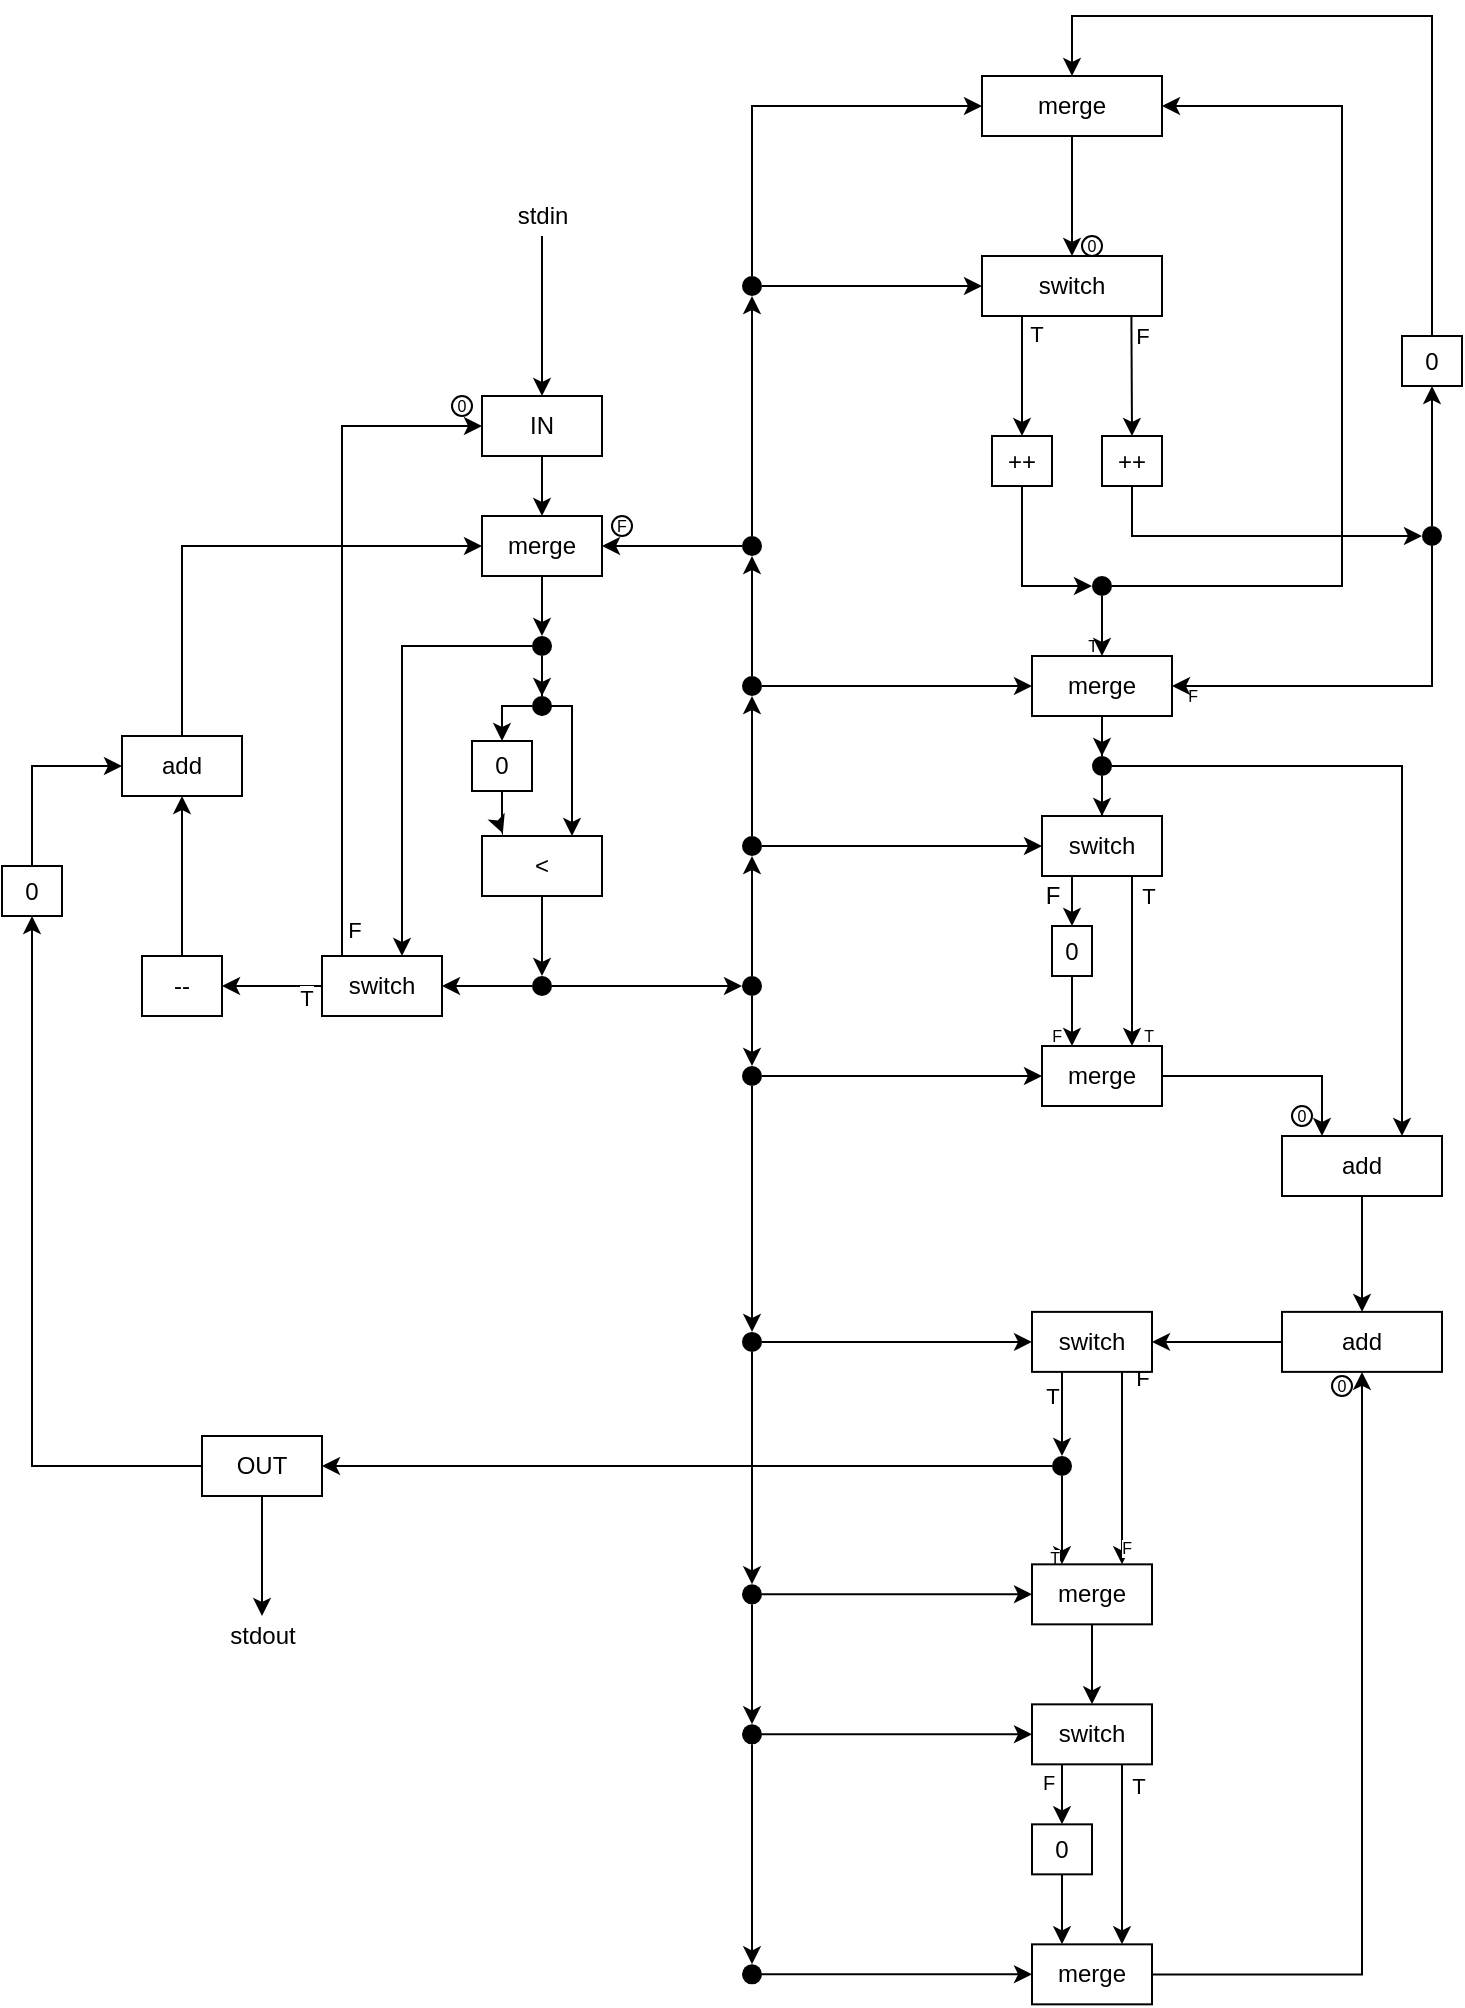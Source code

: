 <mxfile version="13.9.9" type="device"><diagram id="9hcX7gRy41QNMdw40L_Q" name="Page-1"><mxGraphModel dx="1870" dy="1232" grid="1" gridSize="10" guides="1" tooltips="1" connect="1" arrows="1" fold="1" page="1" pageScale="1" pageWidth="850" pageHeight="1100" math="0" shadow="0"><root><mxCell id="0"/><mxCell id="1" parent="0"/><mxCell id="DxtOU52zL8qJ7btV2pL_-85" style="edgeStyle=orthogonalEdgeStyle;rounded=0;orthogonalLoop=1;jettySize=auto;html=1;" parent="1" source="DxtOU52zL8qJ7btV2pL_-2" target="DxtOU52zL8qJ7btV2pL_-10" edge="1"><mxGeometry relative="1" as="geometry"><Array as="points"><mxPoint x="-30" y="595"/></Array></mxGeometry></mxCell><mxCell id="t02YPKhkyStqMqyOR6td-11" style="edgeStyle=orthogonalEdgeStyle;rounded=0;orthogonalLoop=1;jettySize=auto;html=1;entryX=0.5;entryY=0;entryDx=0;entryDy=0;" parent="1" source="DxtOU52zL8qJ7btV2pL_-2" target="t02YPKhkyStqMqyOR6td-8" edge="1"><mxGeometry relative="1" as="geometry"/></mxCell><mxCell id="DxtOU52zL8qJ7btV2pL_-2" value="" style="ellipse;fillColor=#000000;strokeColor=none;" parent="1" vertex="1"><mxGeometry x="35" y="590" width="10" height="10" as="geometry"/></mxCell><mxCell id="DxtOU52zL8qJ7btV2pL_-5" style="edgeStyle=orthogonalEdgeStyle;rounded=0;orthogonalLoop=1;jettySize=auto;html=1;entryX=0.5;entryY=0;entryDx=0;entryDy=0;" parent="1" source="DxtOU52zL8qJ7btV2pL_-3" target="7J8jPRu6m2kNwn4zqXVD-1" edge="1"><mxGeometry relative="1" as="geometry"><mxPoint x="160" y="500" as="targetPoint"/><Array as="points"><mxPoint x="40" y="510"/><mxPoint x="40" y="510"/></Array></mxGeometry></mxCell><mxCell id="DxtOU52zL8qJ7btV2pL_-3" value="IN" style="rounded=0;whiteSpace=wrap;html=1;" parent="1" vertex="1"><mxGeometry x="10" y="470" width="60" height="30" as="geometry"/></mxCell><mxCell id="DxtOU52zL8qJ7btV2pL_-9" style="edgeStyle=orthogonalEdgeStyle;rounded=0;orthogonalLoop=1;jettySize=auto;html=1;entryX=0.5;entryY=0;entryDx=0;entryDy=0;" parent="1" source="DxtOU52zL8qJ7btV2pL_-6" target="DxtOU52zL8qJ7btV2pL_-8" edge="1"><mxGeometry relative="1" as="geometry"/></mxCell><mxCell id="DxtOU52zL8qJ7btV2pL_-6" value="&amp;lt;" style="rounded=0;whiteSpace=wrap;html=1;" parent="1" vertex="1"><mxGeometry x="10" y="690" width="60" height="30" as="geometry"/></mxCell><mxCell id="DxtOU52zL8qJ7btV2pL_-11" style="edgeStyle=orthogonalEdgeStyle;rounded=0;orthogonalLoop=1;jettySize=auto;html=1;" parent="1" source="DxtOU52zL8qJ7btV2pL_-8" target="DxtOU52zL8qJ7btV2pL_-10" edge="1"><mxGeometry relative="1" as="geometry"/></mxCell><mxCell id="DxtOU52zL8qJ7btV2pL_-8" value="" style="ellipse;fillColor=#000000;strokeColor=none;" parent="1" vertex="1"><mxGeometry x="35" y="760" width="10" height="10" as="geometry"/></mxCell><mxCell id="DxtOU52zL8qJ7btV2pL_-14" style="edgeStyle=orthogonalEdgeStyle;rounded=0;orthogonalLoop=1;jettySize=auto;html=1;entryX=0;entryY=0.5;entryDx=0;entryDy=0;" parent="1" source="DxtOU52zL8qJ7btV2pL_-10" target="DxtOU52zL8qJ7btV2pL_-3" edge="1"><mxGeometry relative="1" as="geometry"><mxPoint x="-90.0" y="530" as="targetPoint"/><Array as="points"><mxPoint x="-60" y="485"/></Array></mxGeometry></mxCell><mxCell id="DxtOU52zL8qJ7btV2pL_-15" value="F" style="edgeLabel;html=1;align=center;verticalAlign=middle;resizable=0;points=[];" parent="DxtOU52zL8qJ7btV2pL_-14" vertex="1" connectable="0"><mxGeometry x="-0.842" y="3" relative="1" as="geometry"><mxPoint x="9" y="13.45" as="offset"/></mxGeometry></mxCell><mxCell id="DxtOU52zL8qJ7btV2pL_-17" style="edgeStyle=orthogonalEdgeStyle;rounded=0;orthogonalLoop=1;jettySize=auto;html=1;" parent="1" source="DxtOU52zL8qJ7btV2pL_-10" target="DxtOU52zL8qJ7btV2pL_-16" edge="1"><mxGeometry relative="1" as="geometry"/></mxCell><mxCell id="DxtOU52zL8qJ7btV2pL_-75" value="T" style="edgeLabel;html=1;align=center;verticalAlign=middle;resizable=0;points=[];" parent="DxtOU52zL8qJ7btV2pL_-17" vertex="1" connectable="0"><mxGeometry x="-0.71" y="-3" relative="1" as="geometry"><mxPoint x="-1" y="9" as="offset"/></mxGeometry></mxCell><mxCell id="DxtOU52zL8qJ7btV2pL_-10" value="switch" style="rounded=0;whiteSpace=wrap;html=1;" parent="1" vertex="1"><mxGeometry x="-70" y="750" width="60" height="30" as="geometry"/></mxCell><mxCell id="DxtOU52zL8qJ7btV2pL_-19" style="edgeStyle=orthogonalEdgeStyle;rounded=0;orthogonalLoop=1;jettySize=auto;html=1;" parent="1" source="DxtOU52zL8qJ7btV2pL_-16" target="DxtOU52zL8qJ7btV2pL_-18" edge="1"><mxGeometry relative="1" as="geometry"/></mxCell><mxCell id="DxtOU52zL8qJ7btV2pL_-16" value="--" style="rounded=0;whiteSpace=wrap;html=1;" parent="1" vertex="1"><mxGeometry x="-160" y="750" width="40" height="30" as="geometry"/></mxCell><mxCell id="DxtOU52zL8qJ7btV2pL_-20" style="edgeStyle=orthogonalEdgeStyle;rounded=0;orthogonalLoop=1;jettySize=auto;html=1;entryX=0;entryY=0.5;entryDx=0;entryDy=0;" parent="1" source="DxtOU52zL8qJ7btV2pL_-18" target="7J8jPRu6m2kNwn4zqXVD-1" edge="1"><mxGeometry relative="1" as="geometry"><mxPoint x="-10" y="600" as="targetPoint"/><Array as="points"><mxPoint x="-140" y="545"/></Array></mxGeometry></mxCell><mxCell id="DxtOU52zL8qJ7btV2pL_-18" value="add" style="rounded=0;whiteSpace=wrap;html=1;" parent="1" vertex="1"><mxGeometry x="-170" y="640" width="60" height="30" as="geometry"/></mxCell><mxCell id="DxtOU52zL8qJ7btV2pL_-30" style="edgeStyle=orthogonalEdgeStyle;rounded=0;orthogonalLoop=1;jettySize=auto;html=1;exitX=0.83;exitY=1.005;exitDx=0;exitDy=0;entryX=0.5;entryY=0;entryDx=0;entryDy=0;exitPerimeter=0;" parent="1" source="DxtOU52zL8qJ7btV2pL_-23" target="DxtOU52zL8qJ7btV2pL_-31" edge="1"><mxGeometry relative="1" as="geometry"><mxPoint x="319.69" y="490" as="targetPoint"/><Array as="points"><mxPoint x="335" y="430"/></Array></mxGeometry></mxCell><mxCell id="DxtOU52zL8qJ7btV2pL_-93" value="F" style="edgeLabel;html=1;align=center;verticalAlign=middle;resizable=0;points=[];" parent="DxtOU52zL8qJ7btV2pL_-30" vertex="1" connectable="0"><mxGeometry x="-0.434" y="4" relative="1" as="geometry"><mxPoint x="1.29" y="-7.29" as="offset"/></mxGeometry></mxCell><mxCell id="DxtOU52zL8qJ7btV2pL_-35" style="edgeStyle=orthogonalEdgeStyle;rounded=0;orthogonalLoop=1;jettySize=auto;html=1;exitX=0.25;exitY=1;exitDx=0;exitDy=0;entryX=0.5;entryY=0;entryDx=0;entryDy=0;" parent="1" source="DxtOU52zL8qJ7btV2pL_-23" target="DxtOU52zL8qJ7btV2pL_-27" edge="1"><mxGeometry relative="1" as="geometry"><Array as="points"><mxPoint x="280" y="430"/></Array></mxGeometry></mxCell><mxCell id="DxtOU52zL8qJ7btV2pL_-92" value="T" style="edgeLabel;html=1;align=center;verticalAlign=middle;resizable=0;points=[];" parent="DxtOU52zL8qJ7btV2pL_-35" vertex="1" connectable="0"><mxGeometry x="-0.654" y="7" relative="1" as="geometry"><mxPoint as="offset"/></mxGeometry></mxCell><mxCell id="DxtOU52zL8qJ7btV2pL_-23" value="switch" style="rounded=0;whiteSpace=wrap;html=1;" parent="1" vertex="1"><mxGeometry x="260" y="400" width="90" height="30" as="geometry"/></mxCell><mxCell id="DxtOU52zL8qJ7btV2pL_-37" style="edgeStyle=orthogonalEdgeStyle;rounded=0;orthogonalLoop=1;jettySize=auto;html=1;entryX=0;entryY=0.5;entryDx=0;entryDy=0;" parent="1" source="DxtOU52zL8qJ7btV2pL_-27" target="DxtOU52zL8qJ7btV2pL_-36" edge="1"><mxGeometry relative="1" as="geometry"><Array as="points"><mxPoint x="280" y="565"/></Array></mxGeometry></mxCell><mxCell id="DxtOU52zL8qJ7btV2pL_-27" value="++" style="rounded=0;whiteSpace=wrap;html=1;" parent="1" vertex="1"><mxGeometry x="265" y="490" width="30" height="25" as="geometry"/></mxCell><mxCell id="DxtOU52zL8qJ7btV2pL_-99" style="edgeStyle=orthogonalEdgeStyle;rounded=0;orthogonalLoop=1;jettySize=auto;html=1;" parent="1" source="DxtOU52zL8qJ7btV2pL_-31" target="DxtOU52zL8qJ7btV2pL_-98" edge="1"><mxGeometry relative="1" as="geometry"><Array as="points"><mxPoint x="335" y="540"/></Array></mxGeometry></mxCell><mxCell id="DxtOU52zL8qJ7btV2pL_-31" value="++" style="rounded=0;whiteSpace=wrap;html=1;" parent="1" vertex="1"><mxGeometry x="320" y="490" width="30" height="25" as="geometry"/></mxCell><mxCell id="DxtOU52zL8qJ7btV2pL_-38" style="edgeStyle=orthogonalEdgeStyle;rounded=0;orthogonalLoop=1;jettySize=auto;html=1;entryX=1;entryY=0.5;entryDx=0;entryDy=0;" parent="1" source="DxtOU52zL8qJ7btV2pL_-36" target="7J8jPRu6m2kNwn4zqXVD-28" edge="1"><mxGeometry relative="1" as="geometry"><Array as="points"><mxPoint x="440" y="565"/><mxPoint x="440" y="325"/></Array></mxGeometry></mxCell><mxCell id="7J8jPRu6m2kNwn4zqXVD-44" style="edgeStyle=orthogonalEdgeStyle;rounded=0;orthogonalLoop=1;jettySize=auto;html=1;fontSize=8;" edge="1" parent="1" source="DxtOU52zL8qJ7btV2pL_-36" target="7J8jPRu6m2kNwn4zqXVD-33"><mxGeometry relative="1" as="geometry"><mxPoint x="375" y="590" as="targetPoint"/></mxGeometry></mxCell><mxCell id="DxtOU52zL8qJ7btV2pL_-36" value="" style="ellipse;fillColor=#000000;strokeColor=none;" parent="1" vertex="1"><mxGeometry x="315" y="560" width="10" height="10" as="geometry"/></mxCell><mxCell id="DxtOU52zL8qJ7btV2pL_-42" style="edgeStyle=orthogonalEdgeStyle;rounded=0;orthogonalLoop=1;jettySize=auto;html=1;exitX=0.5;exitY=1;exitDx=0;exitDy=0;" parent="1" source="DxtOU52zL8qJ7btV2pL_-39" target="DxtOU52zL8qJ7btV2pL_-41" edge="1"><mxGeometry relative="1" as="geometry"><mxPoint x="360" y="680" as="targetPoint"/><Array as="points"/><mxPoint x="360" y="655.0" as="sourcePoint"/></mxGeometry></mxCell><mxCell id="DxtOU52zL8qJ7btV2pL_-44" style="edgeStyle=orthogonalEdgeStyle;rounded=0;orthogonalLoop=1;jettySize=auto;html=1;exitX=1;exitY=0.5;exitDx=0;exitDy=0;" parent="1" source="DxtOU52zL8qJ7btV2pL_-39" target="DxtOU52zL8qJ7btV2pL_-43" edge="1"><mxGeometry relative="1" as="geometry"><Array as="points"><mxPoint x="470" y="655"/></Array><mxPoint x="370" y="655.0" as="sourcePoint"/></mxGeometry></mxCell><mxCell id="DxtOU52zL8qJ7btV2pL_-39" value="" style="ellipse;fillColor=#000000;strokeColor=none;" parent="1" vertex="1"><mxGeometry x="315" y="650" width="10" height="10" as="geometry"/></mxCell><mxCell id="DxtOU52zL8qJ7btV2pL_-51" style="edgeStyle=orthogonalEdgeStyle;rounded=0;orthogonalLoop=1;jettySize=auto;html=1;exitX=0.75;exitY=1;exitDx=0;exitDy=0;entryX=0.75;entryY=0;entryDx=0;entryDy=0;" parent="1" source="DxtOU52zL8qJ7btV2pL_-41" target="7J8jPRu6m2kNwn4zqXVD-49" edge="1"><mxGeometry relative="1" as="geometry"><mxPoint x="390" y="710" as="sourcePoint"/><Array as="points"><mxPoint x="335" y="720"/><mxPoint x="335" y="720"/></Array></mxGeometry></mxCell><mxCell id="DxtOU52zL8qJ7btV2pL_-58" value="T" style="edgeLabel;html=1;align=center;verticalAlign=middle;resizable=0;points=[];" parent="DxtOU52zL8qJ7btV2pL_-51" vertex="1" connectable="0"><mxGeometry x="-0.839" y="2" relative="1" as="geometry"><mxPoint x="6" y="3.2" as="offset"/></mxGeometry></mxCell><mxCell id="DxtOU52zL8qJ7btV2pL_-53" style="edgeStyle=orthogonalEdgeStyle;rounded=0;orthogonalLoop=1;jettySize=auto;html=1;exitX=0.25;exitY=1;exitDx=0;exitDy=0;entryX=0.5;entryY=0;entryDx=0;entryDy=0;" parent="1" source="DxtOU52zL8qJ7btV2pL_-41" target="DxtOU52zL8qJ7btV2pL_-52" edge="1"><mxGeometry relative="1" as="geometry"><Array as="points"><mxPoint x="305" y="720"/><mxPoint x="305" y="720"/></Array></mxGeometry></mxCell><mxCell id="DxtOU52zL8qJ7btV2pL_-41" value="switch" style="rounded=0;whiteSpace=wrap;html=1;" parent="1" vertex="1"><mxGeometry x="290" y="680" width="60" height="30" as="geometry"/></mxCell><mxCell id="DxtOU52zL8qJ7btV2pL_-60" style="edgeStyle=orthogonalEdgeStyle;rounded=0;orthogonalLoop=1;jettySize=auto;html=1;entryX=0.5;entryY=0;entryDx=0;entryDy=0;exitX=0.5;exitY=1;exitDx=0;exitDy=0;" parent="1" source="DxtOU52zL8qJ7btV2pL_-43" target="DxtOU52zL8qJ7btV2pL_-59" edge="1"><mxGeometry relative="1" as="geometry"><mxPoint x="450" y="910" as="sourcePoint"/><Array as="points"/></mxGeometry></mxCell><mxCell id="DxtOU52zL8qJ7btV2pL_-43" value="add" style="rounded=0;whiteSpace=wrap;html=1;" parent="1" vertex="1"><mxGeometry x="410" y="840" width="80" height="30" as="geometry"/></mxCell><mxCell id="DxtOU52zL8qJ7btV2pL_-56" style="edgeStyle=orthogonalEdgeStyle;rounded=0;orthogonalLoop=1;jettySize=auto;html=1;entryX=0.25;entryY=0;entryDx=0;entryDy=0;exitX=0.5;exitY=1;exitDx=0;exitDy=0;" parent="1" source="DxtOU52zL8qJ7btV2pL_-52" target="7J8jPRu6m2kNwn4zqXVD-49" edge="1"><mxGeometry relative="1" as="geometry"><Array as="points"><mxPoint x="305" y="780"/><mxPoint x="305" y="780"/></Array></mxGeometry></mxCell><mxCell id="DxtOU52zL8qJ7btV2pL_-52" value="0" style="rounded=0;whiteSpace=wrap;html=1;" parent="1" vertex="1"><mxGeometry x="295" y="735" width="20" height="25" as="geometry"/></mxCell><mxCell id="DxtOU52zL8qJ7btV2pL_-57" value="F" style="text;html=1;align=center;verticalAlign=middle;resizable=0;points=[];autosize=1;" parent="1" vertex="1"><mxGeometry x="285" y="710" width="20" height="20" as="geometry"/></mxCell><mxCell id="DxtOU52zL8qJ7btV2pL_-65" style="edgeStyle=orthogonalEdgeStyle;rounded=0;orthogonalLoop=1;jettySize=auto;html=1;" parent="1" source="DxtOU52zL8qJ7btV2pL_-59" target="DxtOU52zL8qJ7btV2pL_-105" edge="1"><mxGeometry relative="1" as="geometry"><mxPoint x="280" y="1152.94" as="targetPoint"/><mxPoint x="370" y="910" as="sourcePoint"/><Array as="points"/></mxGeometry></mxCell><mxCell id="DxtOU52zL8qJ7btV2pL_-59" value="add" style="rounded=0;whiteSpace=wrap;html=1;" parent="1" vertex="1"><mxGeometry x="410" y="927.94" width="80" height="30" as="geometry"/></mxCell><mxCell id="DxtOU52zL8qJ7btV2pL_-62" style="edgeStyle=orthogonalEdgeStyle;rounded=0;orthogonalLoop=1;jettySize=auto;html=1;entryX=0.75;entryY=0;entryDx=0;entryDy=0;" parent="1" source="DxtOU52zL8qJ7btV2pL_-61" target="7J8jPRu6m2kNwn4zqXVD-66" edge="1"><mxGeometry relative="1" as="geometry"><mxPoint x="470" y="892.17" as="targetPoint"/><Array as="points"><mxPoint x="330" y="1199.17"/><mxPoint x="330" y="1199.17"/></Array></mxGeometry></mxCell><mxCell id="DxtOU52zL8qJ7btV2pL_-71" value="T" style="edgeLabel;html=1;align=center;verticalAlign=middle;resizable=0;points=[];" parent="DxtOU52zL8qJ7btV2pL_-62" vertex="1" connectable="0"><mxGeometry x="-0.812" relative="1" as="geometry"><mxPoint x="8.0" y="2" as="offset"/></mxGeometry></mxCell><mxCell id="7J8jPRu6m2kNwn4zqXVD-68" style="edgeStyle=orthogonalEdgeStyle;rounded=0;orthogonalLoop=1;jettySize=auto;html=1;exitX=0.25;exitY=1;exitDx=0;exitDy=0;entryX=0.5;entryY=0;entryDx=0;entryDy=0;fontSize=8;" edge="1" parent="1" source="DxtOU52zL8qJ7btV2pL_-61" target="DxtOU52zL8qJ7btV2pL_-69"><mxGeometry relative="1" as="geometry"><Array as="points"><mxPoint x="300" y="1164.17"/><mxPoint x="300" y="1164.17"/></Array></mxGeometry></mxCell><mxCell id="7J8jPRu6m2kNwn4zqXVD-69" value="&lt;font style=&quot;font-size: 10px&quot;&gt;F&lt;/font&gt;" style="edgeLabel;html=1;align=center;verticalAlign=middle;resizable=0;points=[];fontSize=8;" vertex="1" connectable="0" parent="7J8jPRu6m2kNwn4zqXVD-68"><mxGeometry x="-0.622" y="8" relative="1" as="geometry"><mxPoint x="-15" y="3.33" as="offset"/></mxGeometry></mxCell><mxCell id="DxtOU52zL8qJ7btV2pL_-61" value="switch" style="rounded=0;whiteSpace=wrap;html=1;" parent="1" vertex="1"><mxGeometry x="285" y="1124.17" width="60" height="30" as="geometry"/></mxCell><mxCell id="DxtOU52zL8qJ7btV2pL_-70" style="edgeStyle=orthogonalEdgeStyle;rounded=0;orthogonalLoop=1;jettySize=auto;html=1;" parent="1" source="DxtOU52zL8qJ7btV2pL_-69" target="7J8jPRu6m2kNwn4zqXVD-66" edge="1"><mxGeometry relative="1" as="geometry"><Array as="points"><mxPoint x="300" y="1234.17"/><mxPoint x="300" y="1234.17"/></Array><mxPoint x="430" y="934.17" as="targetPoint"/></mxGeometry></mxCell><mxCell id="DxtOU52zL8qJ7btV2pL_-69" value="0" style="rounded=0;whiteSpace=wrap;html=1;" parent="1" vertex="1"><mxGeometry x="285" y="1184.17" width="30" height="25" as="geometry"/></mxCell><mxCell id="t02YPKhkyStqMqyOR6td-21" style="edgeStyle=orthogonalEdgeStyle;rounded=0;orthogonalLoop=1;jettySize=auto;html=1;exitX=0;exitY=0.5;exitDx=0;exitDy=0;" parent="1" source="DxtOU52zL8qJ7btV2pL_-78" target="DxtOU52zL8qJ7btV2pL_-81" edge="1"><mxGeometry relative="1" as="geometry"><mxPoint x="-180" y="730" as="targetPoint"/><Array as="points"><mxPoint x="-215" y="1005"/></Array></mxGeometry></mxCell><mxCell id="t02YPKhkyStqMqyOR6td-22" style="edgeStyle=orthogonalEdgeStyle;rounded=0;orthogonalLoop=1;jettySize=auto;html=1;" parent="1" source="DxtOU52zL8qJ7btV2pL_-78" target="t02YPKhkyStqMqyOR6td-23" edge="1"><mxGeometry relative="1" as="geometry"><mxPoint x="-80" y="1244.5" as="targetPoint"/></mxGeometry></mxCell><mxCell id="DxtOU52zL8qJ7btV2pL_-78" value="OUT" style="rounded=0;whiteSpace=wrap;html=1;" parent="1" vertex="1"><mxGeometry x="-130" y="990" width="60" height="30" as="geometry"/></mxCell><mxCell id="DxtOU52zL8qJ7btV2pL_-83" style="edgeStyle=orthogonalEdgeStyle;rounded=0;orthogonalLoop=1;jettySize=auto;html=1;entryX=0;entryY=0.5;entryDx=0;entryDy=0;" parent="1" source="DxtOU52zL8qJ7btV2pL_-81" target="DxtOU52zL8qJ7btV2pL_-18" edge="1"><mxGeometry relative="1" as="geometry"><Array as="points"><mxPoint x="-215" y="655"/></Array></mxGeometry></mxCell><mxCell id="DxtOU52zL8qJ7btV2pL_-81" value="0" style="rounded=0;whiteSpace=wrap;html=1;" parent="1" vertex="1"><mxGeometry x="-230" y="705" width="30" height="25" as="geometry"/></mxCell><mxCell id="DxtOU52zL8qJ7btV2pL_-100" style="edgeStyle=orthogonalEdgeStyle;rounded=0;orthogonalLoop=1;jettySize=auto;html=1;" parent="1" source="DxtOU52zL8qJ7btV2pL_-98" target="7J8jPRu6m2kNwn4zqXVD-33" edge="1"><mxGeometry relative="1" as="geometry"><Array as="points"><mxPoint x="485" y="615"/></Array><mxPoint x="360" y="650" as="targetPoint"/></mxGeometry></mxCell><mxCell id="DxtOU52zL8qJ7btV2pL_-101" style="edgeStyle=orthogonalEdgeStyle;rounded=0;orthogonalLoop=1;jettySize=auto;html=1;entryX=0.5;entryY=1;entryDx=0;entryDy=0;" parent="1" source="DxtOU52zL8qJ7btV2pL_-98" target="DxtOU52zL8qJ7btV2pL_-102" edge="1"><mxGeometry relative="1" as="geometry"><mxPoint x="410" y="565" as="targetPoint"/></mxGeometry></mxCell><mxCell id="DxtOU52zL8qJ7btV2pL_-98" value="" style="ellipse;fillColor=#000000;strokeColor=none;" parent="1" vertex="1"><mxGeometry x="480" y="535" width="10" height="10" as="geometry"/></mxCell><mxCell id="DxtOU52zL8qJ7btV2pL_-103" style="edgeStyle=orthogonalEdgeStyle;rounded=0;orthogonalLoop=1;jettySize=auto;html=1;exitX=0.5;exitY=0;exitDx=0;exitDy=0;entryX=0.5;entryY=0;entryDx=0;entryDy=0;" parent="1" source="DxtOU52zL8qJ7btV2pL_-102" target="7J8jPRu6m2kNwn4zqXVD-28" edge="1"><mxGeometry relative="1" as="geometry"><Array as="points"><mxPoint x="485" y="280"/><mxPoint x="305" y="280"/></Array></mxGeometry></mxCell><mxCell id="DxtOU52zL8qJ7btV2pL_-102" value="0" style="rounded=0;whiteSpace=wrap;html=1;" parent="1" vertex="1"><mxGeometry x="470" y="440" width="30" height="25" as="geometry"/></mxCell><mxCell id="DxtOU52zL8qJ7btV2pL_-111" style="edgeStyle=orthogonalEdgeStyle;rounded=0;orthogonalLoop=1;jettySize=auto;html=1;entryX=0.5;entryY=0;entryDx=0;entryDy=0;exitX=0.25;exitY=1;exitDx=0;exitDy=0;" parent="1" source="DxtOU52zL8qJ7btV2pL_-105" target="DxtOU52zL8qJ7btV2pL_-112" edge="1"><mxGeometry relative="1" as="geometry"><mxPoint x="315" y="870" as="targetPoint"/><mxPoint x="315.0" y="907.94" as="sourcePoint"/><Array as="points"/></mxGeometry></mxCell><mxCell id="DxtOU52zL8qJ7btV2pL_-117" value="T" style="edgeLabel;html=1;align=center;verticalAlign=middle;resizable=0;points=[];" parent="DxtOU52zL8qJ7btV2pL_-111" vertex="1" connectable="0"><mxGeometry x="-0.743" y="-6" relative="1" as="geometry"><mxPoint x="1" y="6.46" as="offset"/></mxGeometry></mxCell><mxCell id="DxtOU52zL8qJ7btV2pL_-121" style="edgeStyle=orthogonalEdgeStyle;rounded=0;orthogonalLoop=1;jettySize=auto;html=1;exitX=0.75;exitY=1;exitDx=0;exitDy=0;entryX=0.75;entryY=0;entryDx=0;entryDy=0;" parent="1" source="DxtOU52zL8qJ7btV2pL_-105" target="7J8jPRu6m2kNwn4zqXVD-56" edge="1"><mxGeometry relative="1" as="geometry"><Array as="points"/><mxPoint x="360" y="850" as="targetPoint"/></mxGeometry></mxCell><mxCell id="DxtOU52zL8qJ7btV2pL_-123" value="F" style="edgeLabel;html=1;align=center;verticalAlign=middle;resizable=0;points=[];" parent="DxtOU52zL8qJ7btV2pL_-121" vertex="1" connectable="0"><mxGeometry x="-0.709" y="-4" relative="1" as="geometry"><mxPoint x="14" y="-11.27" as="offset"/></mxGeometry></mxCell><mxCell id="7J8jPRu6m2kNwn4zqXVD-59" value="F" style="edgeLabel;html=1;align=center;verticalAlign=middle;resizable=0;points=[];fontSize=8;" vertex="1" connectable="0" parent="DxtOU52zL8qJ7btV2pL_-121"><mxGeometry x="0.838" y="-2" relative="1" as="geometry"><mxPoint x="4" y="-1" as="offset"/></mxGeometry></mxCell><mxCell id="DxtOU52zL8qJ7btV2pL_-105" value="switch" style="rounded=0;whiteSpace=wrap;html=1;" parent="1" vertex="1"><mxGeometry x="285" y="927.94" width="60" height="30" as="geometry"/></mxCell><mxCell id="DxtOU52zL8qJ7btV2pL_-114" style="edgeStyle=orthogonalEdgeStyle;rounded=0;orthogonalLoop=1;jettySize=auto;html=1;entryX=1;entryY=0.5;entryDx=0;entryDy=0;exitX=0;exitY=0.5;exitDx=0;exitDy=0;" parent="1" source="DxtOU52zL8qJ7btV2pL_-112" target="DxtOU52zL8qJ7btV2pL_-78" edge="1"><mxGeometry relative="1" as="geometry"><Array as="points"><mxPoint x="-50" y="1005"/></Array><mxPoint x="65" y="1030.5" as="targetPoint"/></mxGeometry></mxCell><mxCell id="DxtOU52zL8qJ7btV2pL_-122" style="edgeStyle=orthogonalEdgeStyle;rounded=0;orthogonalLoop=1;jettySize=auto;html=1;entryX=0.25;entryY=0;entryDx=0;entryDy=0;" parent="1" source="DxtOU52zL8qJ7btV2pL_-112" target="7J8jPRu6m2kNwn4zqXVD-56" edge="1"><mxGeometry relative="1" as="geometry"><Array as="points"/><mxPoint x="260" y="830" as="targetPoint"/></mxGeometry></mxCell><mxCell id="7J8jPRu6m2kNwn4zqXVD-60" value="T" style="edgeLabel;html=1;align=center;verticalAlign=middle;resizable=0;points=[];fontSize=8;" vertex="1" connectable="0" parent="DxtOU52zL8qJ7btV2pL_-122"><mxGeometry x="0.816" y="1" relative="1" as="geometry"><mxPoint x="-5" y="1" as="offset"/></mxGeometry></mxCell><mxCell id="DxtOU52zL8qJ7btV2pL_-112" value="" style="ellipse;fillColor=#000000;strokeColor=none;" parent="1" vertex="1"><mxGeometry x="295" y="1000" width="10" height="10" as="geometry"/></mxCell><mxCell id="t02YPKhkyStqMqyOR6td-12" style="edgeStyle=orthogonalEdgeStyle;rounded=0;orthogonalLoop=1;jettySize=auto;html=1;exitX=0.5;exitY=1;exitDx=0;exitDy=0;entryX=0.75;entryY=0;entryDx=0;entryDy=0;" parent="1" source="t02YPKhkyStqMqyOR6td-8" target="DxtOU52zL8qJ7btV2pL_-6" edge="1"><mxGeometry relative="1" as="geometry"><Array as="points"><mxPoint x="40" y="625"/><mxPoint x="55" y="625"/></Array></mxGeometry></mxCell><mxCell id="t02YPKhkyStqMqyOR6td-15" style="edgeStyle=orthogonalEdgeStyle;rounded=0;orthogonalLoop=1;jettySize=auto;html=1;entryX=0.5;entryY=0;entryDx=0;entryDy=0;" parent="1" source="t02YPKhkyStqMqyOR6td-8" target="t02YPKhkyStqMqyOR6td-14" edge="1"><mxGeometry relative="1" as="geometry"><Array as="points"><mxPoint x="20" y="625"/></Array></mxGeometry></mxCell><mxCell id="t02YPKhkyStqMqyOR6td-8" value="" style="ellipse;fillColor=#000000;strokeColor=none;" parent="1" vertex="1"><mxGeometry x="35" y="620" width="10" height="10" as="geometry"/></mxCell><mxCell id="t02YPKhkyStqMqyOR6td-16" style="edgeStyle=orthogonalEdgeStyle;rounded=0;orthogonalLoop=1;jettySize=auto;html=1;entryX=0.174;entryY=-0.046;entryDx=0;entryDy=0;entryPerimeter=0;" parent="1" source="t02YPKhkyStqMqyOR6td-14" target="DxtOU52zL8qJ7btV2pL_-6" edge="1"><mxGeometry relative="1" as="geometry"/></mxCell><mxCell id="t02YPKhkyStqMqyOR6td-14" value="0" style="rounded=0;whiteSpace=wrap;html=1;" parent="1" vertex="1"><mxGeometry x="5" y="642.5" width="30" height="25" as="geometry"/></mxCell><mxCell id="t02YPKhkyStqMqyOR6td-20" style="edgeStyle=orthogonalEdgeStyle;rounded=0;orthogonalLoop=1;jettySize=auto;html=1;entryX=0.5;entryY=0;entryDx=0;entryDy=0;" parent="1" source="t02YPKhkyStqMqyOR6td-19" target="DxtOU52zL8qJ7btV2pL_-3" edge="1"><mxGeometry relative="1" as="geometry"/></mxCell><mxCell id="t02YPKhkyStqMqyOR6td-19" value="stdin" style="text;html=1;align=center;verticalAlign=middle;resizable=0;points=[];autosize=1;" parent="1" vertex="1"><mxGeometry x="20" y="370" width="40" height="20" as="geometry"/></mxCell><mxCell id="t02YPKhkyStqMqyOR6td-23" value="stdout" style="text;html=1;align=center;verticalAlign=middle;resizable=0;points=[];autosize=1;" parent="1" vertex="1"><mxGeometry x="-125" y="1080" width="50" height="20" as="geometry"/></mxCell><mxCell id="7J8jPRu6m2kNwn4zqXVD-2" style="edgeStyle=orthogonalEdgeStyle;rounded=0;orthogonalLoop=1;jettySize=auto;html=1;entryX=0.5;entryY=0;entryDx=0;entryDy=0;" edge="1" parent="1" source="7J8jPRu6m2kNwn4zqXVD-1" target="DxtOU52zL8qJ7btV2pL_-2"><mxGeometry relative="1" as="geometry"><Array as="points"><mxPoint x="40" y="560"/><mxPoint x="40" y="560"/></Array></mxGeometry></mxCell><mxCell id="7J8jPRu6m2kNwn4zqXVD-1" value="merge" style="rounded=0;whiteSpace=wrap;html=1;" vertex="1" parent="1"><mxGeometry x="10" y="530" width="60" height="30" as="geometry"/></mxCell><mxCell id="7J8jPRu6m2kNwn4zqXVD-4" style="edgeStyle=orthogonalEdgeStyle;rounded=0;orthogonalLoop=1;jettySize=auto;html=1;entryX=0;entryY=0.5;entryDx=0;entryDy=0;" edge="1" parent="1" source="DxtOU52zL8qJ7btV2pL_-8" target="7J8jPRu6m2kNwn4zqXVD-13"><mxGeometry relative="1" as="geometry"><mxPoint x="45" y="765" as="sourcePoint"/><mxPoint x="120" y="765" as="targetPoint"/></mxGeometry></mxCell><mxCell id="7J8jPRu6m2kNwn4zqXVD-7" value="F" style="ellipse;whiteSpace=wrap;html=1;aspect=fixed;spacing=0;fontSize=8;" vertex="1" parent="1"><mxGeometry x="75" y="530" width="10" height="10" as="geometry"/></mxCell><mxCell id="7J8jPRu6m2kNwn4zqXVD-8" value="0" style="ellipse;whiteSpace=wrap;html=1;aspect=fixed;spacing=0;fontSize=8;" vertex="1" parent="1"><mxGeometry x="-5" y="470" width="10" height="10" as="geometry"/></mxCell><mxCell id="7J8jPRu6m2kNwn4zqXVD-9" value="0" style="ellipse;whiteSpace=wrap;html=1;aspect=fixed;spacing=0;fontSize=8;" vertex="1" parent="1"><mxGeometry x="310" y="390" width="10" height="10" as="geometry"/></mxCell><mxCell id="7J8jPRu6m2kNwn4zqXVD-10" value="0" style="ellipse;whiteSpace=wrap;html=1;aspect=fixed;spacing=0;fontSize=8;" vertex="1" parent="1"><mxGeometry x="415" y="825" width="10" height="10" as="geometry"/></mxCell><mxCell id="7J8jPRu6m2kNwn4zqXVD-11" value="0" style="ellipse;whiteSpace=wrap;html=1;aspect=fixed;spacing=0;fontSize=8;" vertex="1" parent="1"><mxGeometry x="435" y="960" width="10" height="10" as="geometry"/></mxCell><mxCell id="7J8jPRu6m2kNwn4zqXVD-15" style="edgeStyle=orthogonalEdgeStyle;rounded=0;orthogonalLoop=1;jettySize=auto;html=1;entryX=0.5;entryY=1;entryDx=0;entryDy=0;fontSize=8;" edge="1" parent="1" source="7J8jPRu6m2kNwn4zqXVD-13" target="7J8jPRu6m2kNwn4zqXVD-14"><mxGeometry relative="1" as="geometry"/></mxCell><mxCell id="7J8jPRu6m2kNwn4zqXVD-18" style="edgeStyle=orthogonalEdgeStyle;rounded=0;orthogonalLoop=1;jettySize=auto;html=1;entryX=0.5;entryY=0;entryDx=0;entryDy=0;fontSize=8;" edge="1" parent="1" source="7J8jPRu6m2kNwn4zqXVD-74" target="7J8jPRu6m2kNwn4zqXVD-17"><mxGeometry relative="1" as="geometry"/></mxCell><mxCell id="7J8jPRu6m2kNwn4zqXVD-13" value="" style="ellipse;fillColor=#000000;strokeColor=none;" vertex="1" parent="1"><mxGeometry x="140" y="760" width="10" height="10" as="geometry"/></mxCell><mxCell id="7J8jPRu6m2kNwn4zqXVD-16" style="edgeStyle=orthogonalEdgeStyle;rounded=0;orthogonalLoop=1;jettySize=auto;html=1;entryX=0;entryY=0.5;entryDx=0;entryDy=0;fontSize=8;" edge="1" parent="1" source="7J8jPRu6m2kNwn4zqXVD-14" target="DxtOU52zL8qJ7btV2pL_-41"><mxGeometry relative="1" as="geometry"/></mxCell><mxCell id="7J8jPRu6m2kNwn4zqXVD-24" style="edgeStyle=orthogonalEdgeStyle;rounded=0;orthogonalLoop=1;jettySize=auto;html=1;entryX=0.5;entryY=1;entryDx=0;entryDy=0;fontSize=8;" edge="1" parent="1" source="7J8jPRu6m2kNwn4zqXVD-36" target="7J8jPRu6m2kNwn4zqXVD-23"><mxGeometry relative="1" as="geometry"/></mxCell><mxCell id="7J8jPRu6m2kNwn4zqXVD-14" value="" style="ellipse;fillColor=#000000;strokeColor=none;" vertex="1" parent="1"><mxGeometry x="140" y="690" width="10" height="10" as="geometry"/></mxCell><mxCell id="7J8jPRu6m2kNwn4zqXVD-21" style="edgeStyle=orthogonalEdgeStyle;rounded=0;orthogonalLoop=1;jettySize=auto;html=1;entryX=0.5;entryY=0;entryDx=0;entryDy=0;fontSize=8;" edge="1" parent="1" source="7J8jPRu6m2kNwn4zqXVD-61" target="7J8jPRu6m2kNwn4zqXVD-20"><mxGeometry relative="1" as="geometry"/></mxCell><mxCell id="7J8jPRu6m2kNwn4zqXVD-73" style="edgeStyle=orthogonalEdgeStyle;rounded=0;orthogonalLoop=1;jettySize=auto;html=1;fontSize=8;" edge="1" parent="1" source="7J8jPRu6m2kNwn4zqXVD-17" target="7J8jPRu6m2kNwn4zqXVD-56"><mxGeometry relative="1" as="geometry"/></mxCell><mxCell id="7J8jPRu6m2kNwn4zqXVD-17" value="" style="ellipse;fillColor=#000000;strokeColor=none;" vertex="1" parent="1"><mxGeometry x="140" y="1064.17" width="10" height="10" as="geometry"/></mxCell><mxCell id="7J8jPRu6m2kNwn4zqXVD-71" style="edgeStyle=orthogonalEdgeStyle;rounded=0;orthogonalLoop=1;jettySize=auto;html=1;fontSize=8;" edge="1" parent="1" source="7J8jPRu6m2kNwn4zqXVD-20" target="7J8jPRu6m2kNwn4zqXVD-66"><mxGeometry relative="1" as="geometry"/></mxCell><mxCell id="7J8jPRu6m2kNwn4zqXVD-20" value="" style="ellipse;fillColor=#000000;strokeColor=none;" vertex="1" parent="1"><mxGeometry x="140" y="1254.17" width="10" height="10" as="geometry"/></mxCell><mxCell id="7J8jPRu6m2kNwn4zqXVD-26" style="edgeStyle=orthogonalEdgeStyle;rounded=0;orthogonalLoop=1;jettySize=auto;html=1;entryX=1;entryY=0.5;entryDx=0;entryDy=0;fontSize=8;" edge="1" parent="1" source="7J8jPRu6m2kNwn4zqXVD-23" target="7J8jPRu6m2kNwn4zqXVD-1"><mxGeometry relative="1" as="geometry"/></mxCell><mxCell id="7J8jPRu6m2kNwn4zqXVD-27" style="edgeStyle=orthogonalEdgeStyle;rounded=0;orthogonalLoop=1;jettySize=auto;html=1;fontSize=8;entryX=0.5;entryY=1;entryDx=0;entryDy=0;" edge="1" parent="1" source="7J8jPRu6m2kNwn4zqXVD-23" target="7J8jPRu6m2kNwn4zqXVD-30"><mxGeometry relative="1" as="geometry"><mxPoint x="210" y="390" as="targetPoint"/><Array as="points"><mxPoint x="145" y="430"/><mxPoint x="145" y="430"/></Array></mxGeometry></mxCell><mxCell id="7J8jPRu6m2kNwn4zqXVD-23" value="" style="ellipse;fillColor=#000000;strokeColor=none;" vertex="1" parent="1"><mxGeometry x="140" y="540" width="10" height="10" as="geometry"/></mxCell><mxCell id="7J8jPRu6m2kNwn4zqXVD-29" style="edgeStyle=orthogonalEdgeStyle;rounded=0;orthogonalLoop=1;jettySize=auto;html=1;entryX=0.5;entryY=0;entryDx=0;entryDy=0;fontSize=8;" edge="1" parent="1" source="7J8jPRu6m2kNwn4zqXVD-28" target="DxtOU52zL8qJ7btV2pL_-23"><mxGeometry relative="1" as="geometry"/></mxCell><mxCell id="7J8jPRu6m2kNwn4zqXVD-28" value="merge" style="rounded=0;whiteSpace=wrap;html=1;" vertex="1" parent="1"><mxGeometry x="260" y="310" width="90" height="30" as="geometry"/></mxCell><mxCell id="7J8jPRu6m2kNwn4zqXVD-31" style="edgeStyle=orthogonalEdgeStyle;rounded=0;orthogonalLoop=1;jettySize=auto;html=1;fontSize=8;" edge="1" parent="1" source="7J8jPRu6m2kNwn4zqXVD-30" target="DxtOU52zL8qJ7btV2pL_-23"><mxGeometry relative="1" as="geometry"/></mxCell><mxCell id="7J8jPRu6m2kNwn4zqXVD-32" style="edgeStyle=orthogonalEdgeStyle;rounded=0;orthogonalLoop=1;jettySize=auto;html=1;entryX=0;entryY=0.5;entryDx=0;entryDy=0;fontSize=8;" edge="1" parent="1" source="7J8jPRu6m2kNwn4zqXVD-30" target="7J8jPRu6m2kNwn4zqXVD-28"><mxGeometry relative="1" as="geometry"><Array as="points"><mxPoint x="145" y="325"/></Array></mxGeometry></mxCell><mxCell id="7J8jPRu6m2kNwn4zqXVD-30" value="" style="ellipse;fillColor=#000000;strokeColor=none;" vertex="1" parent="1"><mxGeometry x="140" y="410" width="10" height="10" as="geometry"/></mxCell><mxCell id="7J8jPRu6m2kNwn4zqXVD-35" style="edgeStyle=orthogonalEdgeStyle;rounded=0;orthogonalLoop=1;jettySize=auto;html=1;entryX=0.5;entryY=0;entryDx=0;entryDy=0;fontSize=8;" edge="1" parent="1" source="7J8jPRu6m2kNwn4zqXVD-33" target="DxtOU52zL8qJ7btV2pL_-39"><mxGeometry relative="1" as="geometry"/></mxCell><mxCell id="7J8jPRu6m2kNwn4zqXVD-33" value="merge" style="rounded=0;whiteSpace=wrap;html=1;" vertex="1" parent="1"><mxGeometry x="285" y="600" width="70" height="30" as="geometry"/></mxCell><mxCell id="7J8jPRu6m2kNwn4zqXVD-38" style="edgeStyle=orthogonalEdgeStyle;rounded=0;orthogonalLoop=1;jettySize=auto;html=1;entryX=0;entryY=0.5;entryDx=0;entryDy=0;fontSize=8;" edge="1" parent="1" source="7J8jPRu6m2kNwn4zqXVD-36" target="7J8jPRu6m2kNwn4zqXVD-33"><mxGeometry relative="1" as="geometry"/></mxCell><mxCell id="7J8jPRu6m2kNwn4zqXVD-36" value="" style="ellipse;fillColor=#000000;strokeColor=none;" vertex="1" parent="1"><mxGeometry x="140" y="610" width="10" height="10" as="geometry"/></mxCell><mxCell id="7J8jPRu6m2kNwn4zqXVD-37" style="edgeStyle=orthogonalEdgeStyle;rounded=0;orthogonalLoop=1;jettySize=auto;html=1;entryX=0.5;entryY=1;entryDx=0;entryDy=0;fontSize=8;" edge="1" parent="1" source="7J8jPRu6m2kNwn4zqXVD-14" target="7J8jPRu6m2kNwn4zqXVD-36"><mxGeometry relative="1" as="geometry"><mxPoint x="145" y="690" as="sourcePoint"/><mxPoint x="145" y="550" as="targetPoint"/></mxGeometry></mxCell><mxCell id="7J8jPRu6m2kNwn4zqXVD-42" value="T" style="text;html=1;align=center;verticalAlign=middle;resizable=0;points=[];autosize=1;fontSize=8;" vertex="1" parent="1"><mxGeometry x="305" y="585" width="20" height="20" as="geometry"/></mxCell><mxCell id="7J8jPRu6m2kNwn4zqXVD-43" value="F" style="text;html=1;align=center;verticalAlign=middle;resizable=0;points=[];autosize=1;fontSize=8;" vertex="1" parent="1"><mxGeometry x="355" y="610" width="20" height="20" as="geometry"/></mxCell><mxCell id="7J8jPRu6m2kNwn4zqXVD-50" style="edgeStyle=orthogonalEdgeStyle;rounded=0;orthogonalLoop=1;jettySize=auto;html=1;entryX=0.25;entryY=0;entryDx=0;entryDy=0;fontSize=8;exitX=0.5;exitY=1;exitDx=0;exitDy=0;" edge="1" parent="1" source="7J8jPRu6m2kNwn4zqXVD-49" target="DxtOU52zL8qJ7btV2pL_-43"><mxGeometry relative="1" as="geometry"><mxPoint x="355" y="825" as="sourcePoint"/><Array as="points"><mxPoint x="320" y="810"/><mxPoint x="430" y="810"/></Array></mxGeometry></mxCell><mxCell id="7J8jPRu6m2kNwn4zqXVD-49" value="merge" style="rounded=0;whiteSpace=wrap;html=1;" vertex="1" parent="1"><mxGeometry x="290" y="795" width="60" height="30" as="geometry"/></mxCell><mxCell id="7J8jPRu6m2kNwn4zqXVD-53" style="edgeStyle=orthogonalEdgeStyle;rounded=0;orthogonalLoop=1;jettySize=auto;html=1;fontSize=8;" edge="1" parent="1" source="7J8jPRu6m2kNwn4zqXVD-51" target="7J8jPRu6m2kNwn4zqXVD-49"><mxGeometry relative="1" as="geometry"/></mxCell><mxCell id="7J8jPRu6m2kNwn4zqXVD-51" value="" style="ellipse;fillColor=#000000;strokeColor=none;" vertex="1" parent="1"><mxGeometry x="140" y="805" width="10" height="10" as="geometry"/></mxCell><mxCell id="7J8jPRu6m2kNwn4zqXVD-52" style="edgeStyle=orthogonalEdgeStyle;rounded=0;orthogonalLoop=1;jettySize=auto;html=1;entryX=0.5;entryY=0;entryDx=0;entryDy=0;fontSize=8;" edge="1" parent="1" source="7J8jPRu6m2kNwn4zqXVD-13" target="7J8jPRu6m2kNwn4zqXVD-51"><mxGeometry relative="1" as="geometry"><mxPoint x="145" y="770" as="sourcePoint"/><mxPoint x="145" y="940" as="targetPoint"/></mxGeometry></mxCell><mxCell id="7J8jPRu6m2kNwn4zqXVD-54" value="F" style="text;html=1;align=center;verticalAlign=middle;resizable=0;points=[];autosize=1;fontSize=8;" vertex="1" parent="1"><mxGeometry x="287" y="780" width="20" height="20" as="geometry"/></mxCell><mxCell id="7J8jPRu6m2kNwn4zqXVD-55" value="T" style="text;html=1;align=center;verticalAlign=middle;resizable=0;points=[];autosize=1;fontSize=8;" vertex="1" parent="1"><mxGeometry x="333" y="780" width="20" height="20" as="geometry"/></mxCell><mxCell id="7J8jPRu6m2kNwn4zqXVD-58" style="edgeStyle=orthogonalEdgeStyle;rounded=0;orthogonalLoop=1;jettySize=auto;html=1;exitX=0.5;exitY=1;exitDx=0;exitDy=0;fontSize=8;" edge="1" parent="1" source="7J8jPRu6m2kNwn4zqXVD-56" target="DxtOU52zL8qJ7btV2pL_-61"><mxGeometry relative="1" as="geometry"><Array as="points"/></mxGeometry></mxCell><mxCell id="7J8jPRu6m2kNwn4zqXVD-56" value="merge" style="rounded=0;whiteSpace=wrap;html=1;" vertex="1" parent="1"><mxGeometry x="285" y="1054.17" width="60" height="30" as="geometry"/></mxCell><mxCell id="7J8jPRu6m2kNwn4zqXVD-72" style="edgeStyle=orthogonalEdgeStyle;rounded=0;orthogonalLoop=1;jettySize=auto;html=1;fontSize=8;" edge="1" parent="1" source="7J8jPRu6m2kNwn4zqXVD-61" target="DxtOU52zL8qJ7btV2pL_-61"><mxGeometry relative="1" as="geometry"/></mxCell><mxCell id="7J8jPRu6m2kNwn4zqXVD-61" value="" style="ellipse;fillColor=#000000;strokeColor=none;" vertex="1" parent="1"><mxGeometry x="140" y="1134.17" width="10" height="10" as="geometry"/></mxCell><mxCell id="7J8jPRu6m2kNwn4zqXVD-62" style="edgeStyle=orthogonalEdgeStyle;rounded=0;orthogonalLoop=1;jettySize=auto;html=1;entryX=0.5;entryY=0;entryDx=0;entryDy=0;fontSize=8;" edge="1" parent="1" source="7J8jPRu6m2kNwn4zqXVD-17" target="7J8jPRu6m2kNwn4zqXVD-61"><mxGeometry relative="1" as="geometry"><mxPoint x="145" y="970" as="sourcePoint"/><mxPoint x="145" y="1147.94" as="targetPoint"/></mxGeometry></mxCell><mxCell id="7J8jPRu6m2kNwn4zqXVD-70" style="edgeStyle=orthogonalEdgeStyle;rounded=0;orthogonalLoop=1;jettySize=auto;html=1;entryX=0.5;entryY=1;entryDx=0;entryDy=0;fontSize=8;" edge="1" parent="1" source="7J8jPRu6m2kNwn4zqXVD-66" target="DxtOU52zL8qJ7btV2pL_-59"><mxGeometry relative="1" as="geometry"/></mxCell><mxCell id="7J8jPRu6m2kNwn4zqXVD-66" value="merge" style="rounded=0;whiteSpace=wrap;html=1;" vertex="1" parent="1"><mxGeometry x="285" y="1244.17" width="60" height="30" as="geometry"/></mxCell><mxCell id="7J8jPRu6m2kNwn4zqXVD-76" style="edgeStyle=orthogonalEdgeStyle;rounded=0;orthogonalLoop=1;jettySize=auto;html=1;fontSize=8;" edge="1" parent="1" source="7J8jPRu6m2kNwn4zqXVD-74" target="DxtOU52zL8qJ7btV2pL_-105"><mxGeometry relative="1" as="geometry"/></mxCell><mxCell id="7J8jPRu6m2kNwn4zqXVD-74" value="" style="ellipse;fillColor=#000000;strokeColor=none;" vertex="1" parent="1"><mxGeometry x="140" y="937.94" width="10" height="10" as="geometry"/></mxCell><mxCell id="7J8jPRu6m2kNwn4zqXVD-75" style="edgeStyle=orthogonalEdgeStyle;rounded=0;orthogonalLoop=1;jettySize=auto;html=1;entryX=0.5;entryY=0;entryDx=0;entryDy=0;fontSize=8;" edge="1" parent="1" source="7J8jPRu6m2kNwn4zqXVD-51" target="7J8jPRu6m2kNwn4zqXVD-74"><mxGeometry relative="1" as="geometry"><mxPoint x="145" y="815" as="sourcePoint"/><mxPoint x="145" y="1064.17" as="targetPoint"/></mxGeometry></mxCell></root></mxGraphModel></diagram></mxfile>